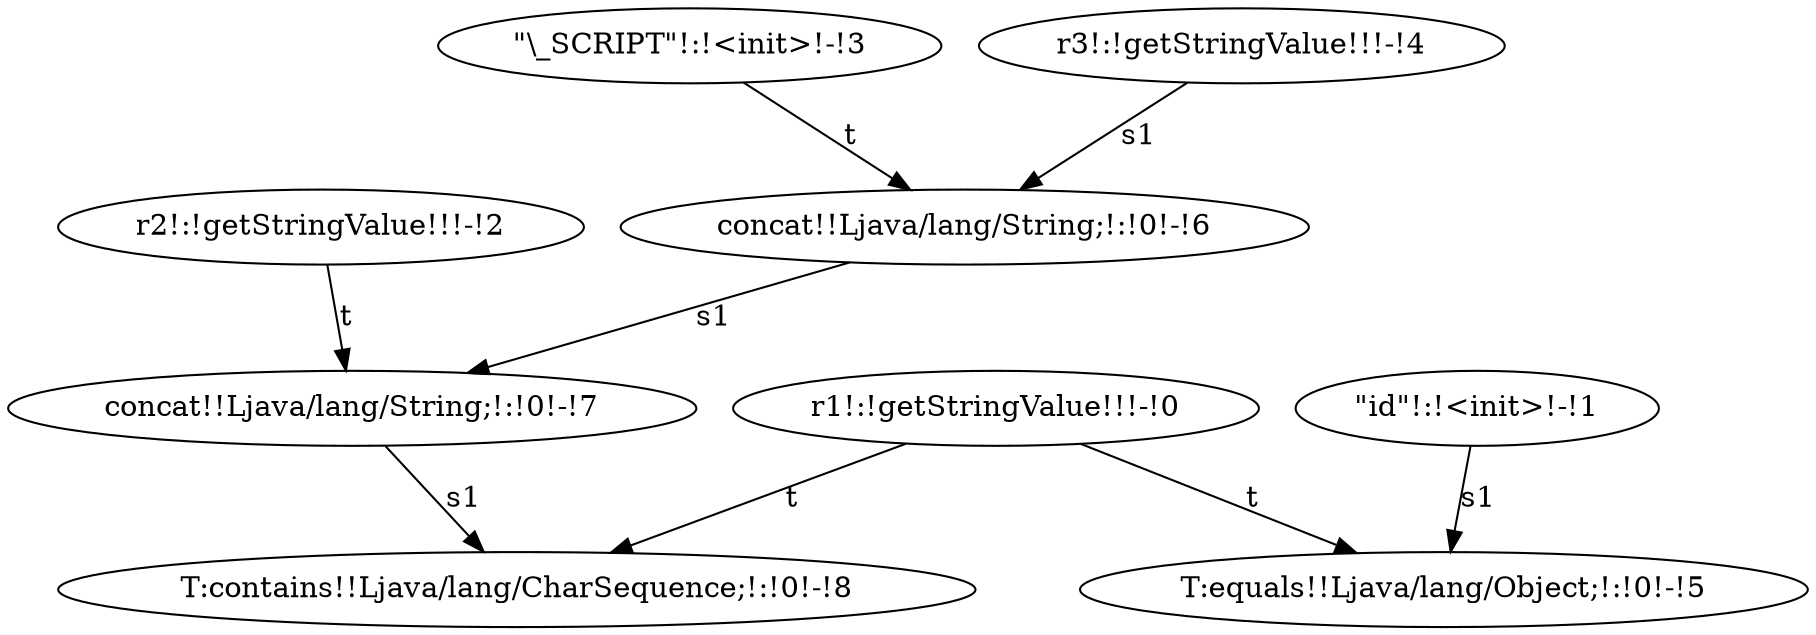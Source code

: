 digraph G {
  7 [ label="concat!!Ljava/lang/String;!:!0!-!7" ];
  3 [ label="\"\\_SCRIPT\"!:!<init>!-!3" ];
  0 [ label="r1!:!getStringValue!!!-!0" ];
  8 [ label="T:contains!!Ljava/lang/CharSequence;!:!0!-!8" ];
  1 [ label="\"id\"!:!<init>!-!1" ];
  4 [ label="r3!:!getStringValue!!!-!4" ];
  5 [ label="T:equals!!Ljava/lang/Object;!:!0!-!5" ];
  2 [ label="r2!:!getStringValue!!!-!2" ];
  6 [ label="concat!!Ljava/lang/String;!:!0!-!6" ];
  0 -> 5 [ label="t" ];
  1 -> 5 [ label="s1" ];
  2 -> 7 [ label="t" ];
  6 -> 7 [ label="s1" ];
  0 -> 8 [ label="t" ];
  7 -> 8 [ label="s1" ];
  3 -> 6 [ label="t" ];
  4 -> 6 [ label="s1" ];
}
